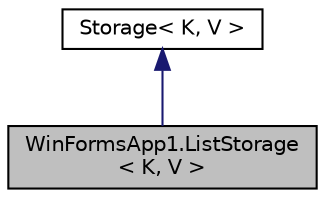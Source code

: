 digraph "WinFormsApp1.ListStorage&lt; K, V &gt;"
{
 // LATEX_PDF_SIZE
  edge [fontname="Helvetica",fontsize="10",labelfontname="Helvetica",labelfontsize="10"];
  node [fontname="Helvetica",fontsize="10",shape=record];
  Node1 [label="WinFormsApp1.ListStorage\l\< K, V \>",height=0.2,width=0.4,color="black", fillcolor="grey75", style="filled", fontcolor="black",tooltip=" "];
  Node2 -> Node1 [dir="back",color="midnightblue",fontsize="10",style="solid"];
  Node2 [label="Storage\< K, V \>",height=0.2,width=0.4,color="black", fillcolor="white", style="filled",URL="$class_win_forms_app1_1_1_storage.html",tooltip=" "];
}

